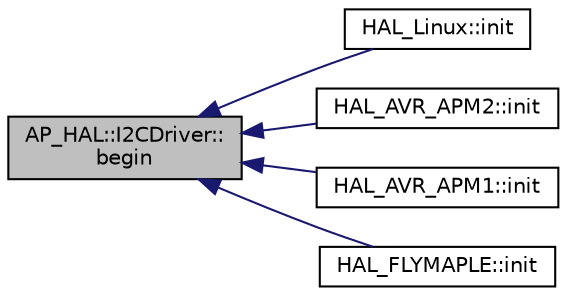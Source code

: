 digraph "AP_HAL::I2CDriver::begin"
{
 // INTERACTIVE_SVG=YES
  edge [fontname="Helvetica",fontsize="10",labelfontname="Helvetica",labelfontsize="10"];
  node [fontname="Helvetica",fontsize="10",shape=record];
  rankdir="LR";
  Node1 [label="AP_HAL::I2CDriver::\lbegin",height=0.2,width=0.4,color="black", fillcolor="grey75", style="filled" fontcolor="black"];
  Node1 -> Node2 [dir="back",color="midnightblue",fontsize="10",style="solid",fontname="Helvetica"];
  Node2 [label="HAL_Linux::init",height=0.2,width=0.4,color="black", fillcolor="white", style="filled",URL="$classHAL__Linux.html#a4cd7be623bd42aaaa4253ec74b89ca38"];
  Node1 -> Node3 [dir="back",color="midnightblue",fontsize="10",style="solid",fontname="Helvetica"];
  Node3 [label="HAL_AVR_APM2::init",height=0.2,width=0.4,color="black", fillcolor="white", style="filled",URL="$classHAL__AVR__APM2.html#ac32e2a2c80ae57587bfc9a96a04287fc"];
  Node1 -> Node4 [dir="back",color="midnightblue",fontsize="10",style="solid",fontname="Helvetica"];
  Node4 [label="HAL_AVR_APM1::init",height=0.2,width=0.4,color="black", fillcolor="white", style="filled",URL="$classHAL__AVR__APM1.html#a240163745580c3161b1690fc6f643b67"];
  Node1 -> Node5 [dir="back",color="midnightblue",fontsize="10",style="solid",fontname="Helvetica"];
  Node5 [label="HAL_FLYMAPLE::init",height=0.2,width=0.4,color="black", fillcolor="white", style="filled",URL="$classHAL__FLYMAPLE.html#a2f1f5a4eb60873257c8e809e742576a6"];
}
